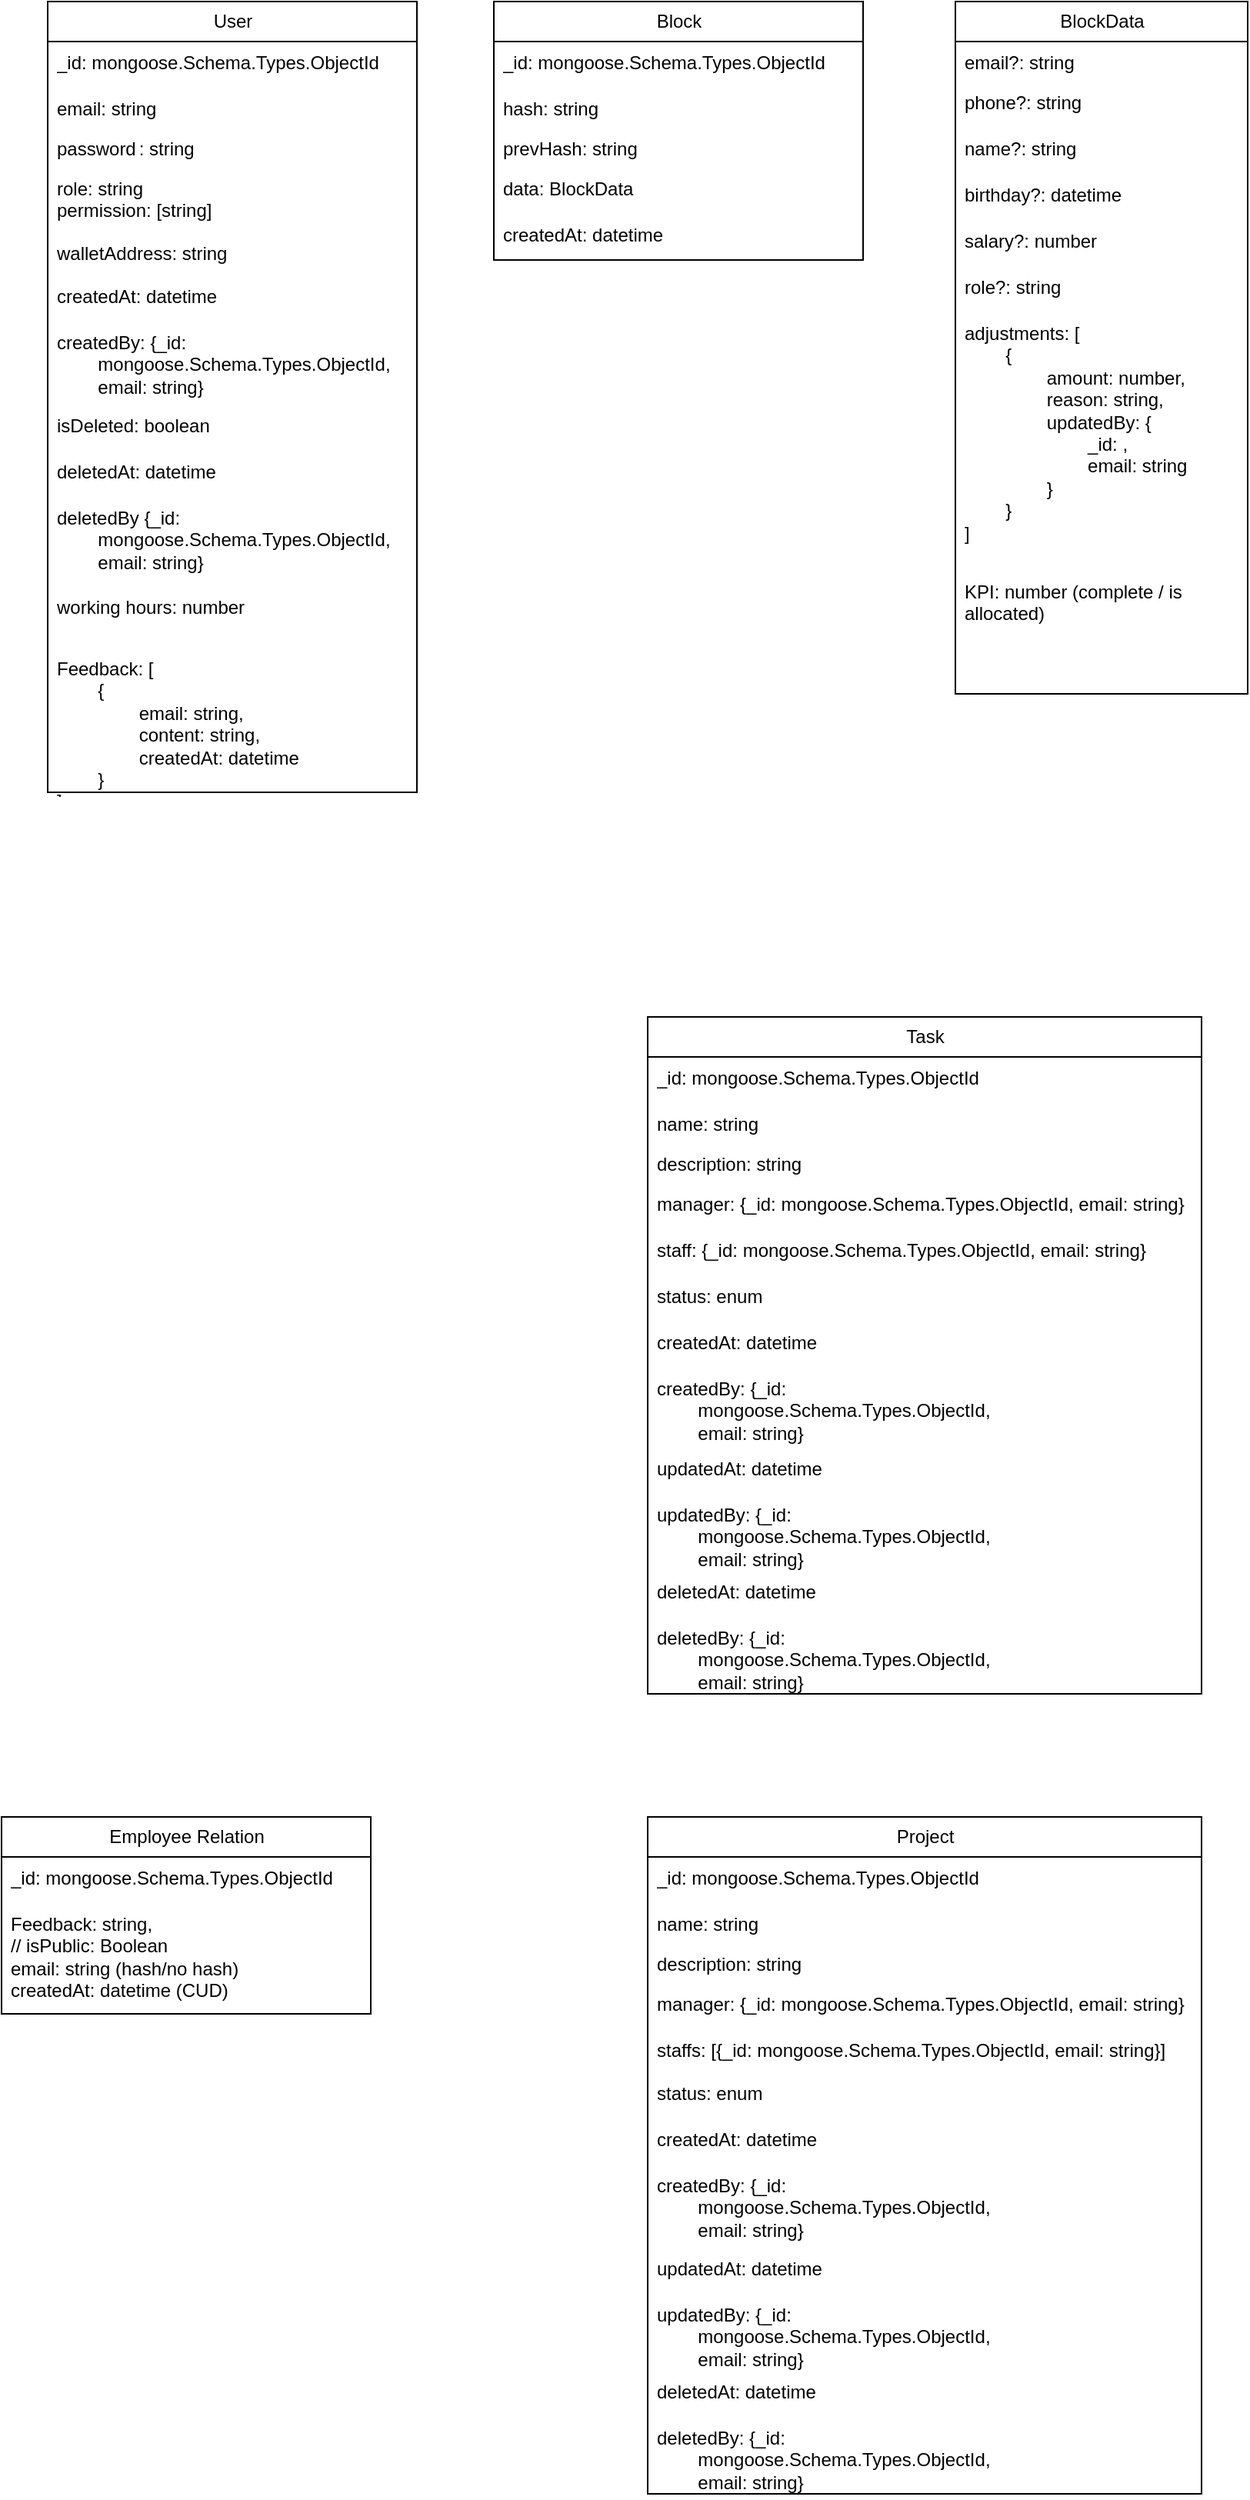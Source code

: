 <mxfile version="26.1.0">
  <diagram name="Trang-1" id="6lRMdNZCeuYs8_WIxGct">
    <mxGraphModel dx="435" dy="250" grid="1" gridSize="10" guides="1" tooltips="1" connect="1" arrows="1" fold="1" page="1" pageScale="1" pageWidth="827" pageHeight="1169" math="0" shadow="0">
      <root>
        <mxCell id="0" />
        <mxCell id="1" parent="0" />
        <mxCell id="edtFd7OV8kf5VaEeZKkt-4" value="User" style="swimlane;fontStyle=0;childLayout=stackLayout;horizontal=1;startSize=26;fillColor=none;horizontalStack=0;resizeParent=1;resizeParentMax=0;resizeLast=0;collapsible=1;marginBottom=0;html=1;" parent="1" vertex="1">
          <mxGeometry x="50" y="40" width="240" height="514" as="geometry" />
        </mxCell>
        <mxCell id="edtFd7OV8kf5VaEeZKkt-49" value="_id: mongoose.Schema.Types.ObjectId" style="text;strokeColor=none;fillColor=none;spacingLeft=4;spacingRight=4;overflow=hidden;rotatable=0;points=[[0,0.5],[1,0.5]];portConstraint=eastwest;fontSize=12;whiteSpace=wrap;html=1;" parent="edtFd7OV8kf5VaEeZKkt-4" vertex="1">
          <mxGeometry y="26" width="240" height="30" as="geometry" />
        </mxCell>
        <mxCell id="edtFd7OV8kf5VaEeZKkt-5" value="email: string" style="text;strokeColor=none;fillColor=none;align=left;verticalAlign=top;spacingLeft=4;spacingRight=4;overflow=hidden;rotatable=0;points=[[0,0.5],[1,0.5]];portConstraint=eastwest;whiteSpace=wrap;html=1;" parent="edtFd7OV8kf5VaEeZKkt-4" vertex="1">
          <mxGeometry y="56" width="240" height="26" as="geometry" />
        </mxCell>
        <mxCell id="edtFd7OV8kf5VaEeZKkt-6" value="password&lt;span style=&quot;white-space: pre;&quot;&gt;&#x9;&lt;/span&gt;: string" style="text;strokeColor=none;fillColor=none;align=left;verticalAlign=top;spacingLeft=4;spacingRight=4;overflow=hidden;rotatable=0;points=[[0,0.5],[1,0.5]];portConstraint=eastwest;whiteSpace=wrap;html=1;" parent="edtFd7OV8kf5VaEeZKkt-4" vertex="1">
          <mxGeometry y="82" width="240" height="26" as="geometry" />
        </mxCell>
        <mxCell id="edtFd7OV8kf5VaEeZKkt-47" value="role: string&lt;div&gt;&lt;div&gt;permission: [string]&lt;/div&gt;&lt;/div&gt;" style="text;strokeColor=none;fillColor=none;spacingLeft=4;spacingRight=4;overflow=hidden;rotatable=0;points=[[0,0.5],[1,0.5]];portConstraint=eastwest;fontSize=12;whiteSpace=wrap;html=1;" parent="edtFd7OV8kf5VaEeZKkt-4" vertex="1">
          <mxGeometry y="108" width="240" height="42" as="geometry" />
        </mxCell>
        <mxCell id="edtFd7OV8kf5VaEeZKkt-7" value="walletAddress: string" style="text;strokeColor=none;fillColor=none;align=left;verticalAlign=top;spacingLeft=4;spacingRight=4;overflow=hidden;rotatable=0;points=[[0,0.5],[1,0.5]];portConstraint=eastwest;whiteSpace=wrap;html=1;" parent="edtFd7OV8kf5VaEeZKkt-4" vertex="1">
          <mxGeometry y="150" width="240" height="28" as="geometry" />
        </mxCell>
        <mxCell id="edtFd7OV8kf5VaEeZKkt-14" value="createdAt: datetime" style="text;strokeColor=none;fillColor=none;spacingLeft=4;spacingRight=4;overflow=hidden;rotatable=0;points=[[0,0.5],[1,0.5]];portConstraint=eastwest;fontSize=12;whiteSpace=wrap;html=1;" parent="edtFd7OV8kf5VaEeZKkt-4" vertex="1">
          <mxGeometry y="178" width="240" height="30" as="geometry" />
        </mxCell>
        <mxCell id="edtFd7OV8kf5VaEeZKkt-15" value="createdBy: {_id: &lt;span style=&quot;white-space: pre;&quot;&gt;&#x9;&lt;/span&gt;mongoose.Schema.Types.ObjectId,&lt;div&gt;&lt;span style=&quot;white-space: pre;&quot;&gt;&#x9;&lt;/span&gt;email: string}&lt;/div&gt;" style="text;strokeColor=none;fillColor=none;spacingLeft=4;spacingRight=4;overflow=hidden;rotatable=0;points=[[0,0.5],[1,0.5]];portConstraint=eastwest;fontSize=12;whiteSpace=wrap;html=1;" parent="edtFd7OV8kf5VaEeZKkt-4" vertex="1">
          <mxGeometry y="208" width="240" height="54" as="geometry" />
        </mxCell>
        <mxCell id="edtFd7OV8kf5VaEeZKkt-61" value="isDeleted: boolean" style="text;strokeColor=none;fillColor=none;spacingLeft=4;spacingRight=4;overflow=hidden;rotatable=0;points=[[0,0.5],[1,0.5]];portConstraint=eastwest;fontSize=12;whiteSpace=wrap;html=1;" parent="edtFd7OV8kf5VaEeZKkt-4" vertex="1">
          <mxGeometry y="262" width="240" height="30" as="geometry" />
        </mxCell>
        <mxCell id="edtFd7OV8kf5VaEeZKkt-17" value="deletedAt: datetime" style="text;strokeColor=none;fillColor=none;spacingLeft=4;spacingRight=4;overflow=hidden;rotatable=0;points=[[0,0.5],[1,0.5]];portConstraint=eastwest;fontSize=12;whiteSpace=wrap;html=1;" parent="edtFd7OV8kf5VaEeZKkt-4" vertex="1">
          <mxGeometry y="292" width="240" height="30" as="geometry" />
        </mxCell>
        <mxCell id="edtFd7OV8kf5VaEeZKkt-16" value="deletedBy {_id:&lt;div&gt;&lt;span style=&quot;white-space: pre;&quot;&gt;&#x9;&lt;/span&gt;mongoose.Schema.Types.ObjectId,&lt;div&gt;&lt;span style=&quot;white-space: pre;&quot;&gt;&#x9;&lt;/span&gt;email: string}&lt;/div&gt;&lt;/div&gt;&lt;div&gt;&lt;br&gt;&lt;/div&gt;&lt;div&gt;working hours: number&lt;br&gt;&lt;br&gt;&lt;/div&gt;&lt;div&gt;&lt;br&gt;&lt;/div&gt;" style="text;strokeColor=none;fillColor=none;spacingLeft=4;spacingRight=4;overflow=hidden;rotatable=0;points=[[0,0.5],[1,0.5]];portConstraint=eastwest;fontSize=12;whiteSpace=wrap;html=1;" parent="edtFd7OV8kf5VaEeZKkt-4" vertex="1">
          <mxGeometry y="322" width="240" height="98" as="geometry" />
        </mxCell>
        <mxCell id="hpcjHhujDGf5BCyLf7xm-4" value="Feedback: [&lt;div&gt;&lt;span style=&quot;white-space: pre;&quot;&gt;&#x9;&lt;/span&gt;{&lt;br&gt;&lt;div&gt;&lt;span style=&quot;white-space: pre;&quot;&gt;&#x9;&lt;span style=&quot;white-space: pre;&quot;&gt;&#x9;&lt;/span&gt;&lt;/span&gt;email: string,&lt;br&gt;&lt;/div&gt;&lt;div&gt;&lt;span style=&quot;white-space: pre;&quot;&gt;&#x9;&lt;span style=&quot;white-space: pre;&quot;&gt;&#x9;&lt;/span&gt;&lt;/span&gt;content: string,&lt;br&gt;&lt;/div&gt;&lt;div&gt;&lt;span style=&quot;white-space: pre;&quot;&gt;&#x9;&lt;span style=&quot;white-space: pre;&quot;&gt;&#x9;&lt;/span&gt;&lt;/span&gt;createdAt: datetime&lt;br&gt;&lt;/div&gt;&lt;div&gt;&lt;span style=&quot;white-space: pre;&quot;&gt;&#x9;&lt;/span&gt;}&lt;br&gt;&lt;/div&gt;&lt;div&gt;]&lt;/div&gt;&lt;/div&gt;" style="text;strokeColor=none;fillColor=none;align=left;verticalAlign=top;spacingLeft=4;spacingRight=4;overflow=hidden;rotatable=0;points=[[0,0.5],[1,0.5]];portConstraint=eastwest;whiteSpace=wrap;html=1;" parent="edtFd7OV8kf5VaEeZKkt-4" vertex="1">
          <mxGeometry y="420" width="240" height="94" as="geometry" />
        </mxCell>
        <mxCell id="edtFd7OV8kf5VaEeZKkt-23" value="Block" style="swimlane;fontStyle=0;childLayout=stackLayout;horizontal=1;startSize=26;fillColor=none;horizontalStack=0;resizeParent=1;resizeParentMax=0;resizeLast=0;collapsible=1;marginBottom=0;html=1;" parent="1" vertex="1">
          <mxGeometry x="340" y="40" width="240" height="168" as="geometry" />
        </mxCell>
        <mxCell id="edtFd7OV8kf5VaEeZKkt-50" value="_id: mongoose.Schema.Types.ObjectId" style="text;strokeColor=none;fillColor=none;spacingLeft=4;spacingRight=4;overflow=hidden;rotatable=0;points=[[0,0.5],[1,0.5]];portConstraint=eastwest;fontSize=12;whiteSpace=wrap;html=1;" parent="edtFd7OV8kf5VaEeZKkt-23" vertex="1">
          <mxGeometry y="26" width="240" height="30" as="geometry" />
        </mxCell>
        <mxCell id="edtFd7OV8kf5VaEeZKkt-24" value="hash: string" style="text;strokeColor=none;fillColor=none;align=left;verticalAlign=top;spacingLeft=4;spacingRight=4;overflow=hidden;rotatable=0;points=[[0,0.5],[1,0.5]];portConstraint=eastwest;whiteSpace=wrap;html=1;" parent="edtFd7OV8kf5VaEeZKkt-23" vertex="1">
          <mxGeometry y="56" width="240" height="26" as="geometry" />
        </mxCell>
        <mxCell id="edtFd7OV8kf5VaEeZKkt-25" value="prevHash: string" style="text;strokeColor=none;fillColor=none;align=left;verticalAlign=top;spacingLeft=4;spacingRight=4;overflow=hidden;rotatable=0;points=[[0,0.5],[1,0.5]];portConstraint=eastwest;whiteSpace=wrap;html=1;" parent="edtFd7OV8kf5VaEeZKkt-23" vertex="1">
          <mxGeometry y="82" width="240" height="26" as="geometry" />
        </mxCell>
        <mxCell id="edtFd7OV8kf5VaEeZKkt-27" value="data: BlockData" style="text;strokeColor=none;fillColor=none;spacingLeft=4;spacingRight=4;overflow=hidden;rotatable=0;points=[[0,0.5],[1,0.5]];portConstraint=eastwest;fontSize=12;whiteSpace=wrap;html=1;" parent="edtFd7OV8kf5VaEeZKkt-23" vertex="1">
          <mxGeometry y="108" width="240" height="30" as="geometry" />
        </mxCell>
        <mxCell id="edtFd7OV8kf5VaEeZKkt-28" value="createdAt: datetime" style="text;strokeColor=none;fillColor=none;spacingLeft=4;spacingRight=4;overflow=hidden;rotatable=0;points=[[0,0.5],[1,0.5]];portConstraint=eastwest;fontSize=12;whiteSpace=wrap;html=1;" parent="edtFd7OV8kf5VaEeZKkt-23" vertex="1">
          <mxGeometry y="138" width="240" height="30" as="geometry" />
        </mxCell>
        <mxCell id="edtFd7OV8kf5VaEeZKkt-33" value="BlockData" style="swimlane;fontStyle=0;childLayout=stackLayout;horizontal=1;startSize=26;fillColor=none;horizontalStack=0;resizeParent=1;resizeParentMax=0;resizeLast=0;collapsible=1;marginBottom=0;html=1;" parent="1" vertex="1">
          <mxGeometry x="640" y="40" width="190" height="450" as="geometry" />
        </mxCell>
        <mxCell id="edtFd7OV8kf5VaEeZKkt-34" value="email?: string" style="text;strokeColor=none;fillColor=none;align=left;verticalAlign=top;spacingLeft=4;spacingRight=4;overflow=hidden;rotatable=0;points=[[0,0.5],[1,0.5]];portConstraint=eastwest;whiteSpace=wrap;html=1;" parent="edtFd7OV8kf5VaEeZKkt-33" vertex="1">
          <mxGeometry y="26" width="190" height="26" as="geometry" />
        </mxCell>
        <mxCell id="edtFd7OV8kf5VaEeZKkt-48" value="phone?: string" style="text;strokeColor=none;fillColor=none;spacingLeft=4;spacingRight=4;overflow=hidden;rotatable=0;points=[[0,0.5],[1,0.5]];portConstraint=eastwest;fontSize=12;whiteSpace=wrap;html=1;" parent="edtFd7OV8kf5VaEeZKkt-33" vertex="1">
          <mxGeometry y="52" width="190" height="30" as="geometry" />
        </mxCell>
        <mxCell id="edtFd7OV8kf5VaEeZKkt-43" value="name?: string" style="text;strokeColor=none;fillColor=none;spacingLeft=4;spacingRight=4;overflow=hidden;rotatable=0;points=[[0,0.5],[1,0.5]];portConstraint=eastwest;fontSize=12;whiteSpace=wrap;html=1;" parent="edtFd7OV8kf5VaEeZKkt-33" vertex="1">
          <mxGeometry y="82" width="190" height="30" as="geometry" />
        </mxCell>
        <mxCell id="edtFd7OV8kf5VaEeZKkt-45" value="birthday?: datetime" style="text;strokeColor=none;fillColor=none;spacingLeft=4;spacingRight=4;overflow=hidden;rotatable=0;points=[[0,0.5],[1,0.5]];portConstraint=eastwest;fontSize=12;whiteSpace=wrap;html=1;" parent="edtFd7OV8kf5VaEeZKkt-33" vertex="1">
          <mxGeometry y="112" width="190" height="30" as="geometry" />
        </mxCell>
        <mxCell id="edtFd7OV8kf5VaEeZKkt-46" value="salary?: number" style="text;strokeColor=none;fillColor=none;spacingLeft=4;spacingRight=4;overflow=hidden;rotatable=0;points=[[0,0.5],[1,0.5]];portConstraint=eastwest;fontSize=12;whiteSpace=wrap;html=1;" parent="edtFd7OV8kf5VaEeZKkt-33" vertex="1">
          <mxGeometry y="142" width="190" height="30" as="geometry" />
        </mxCell>
        <mxCell id="edtFd7OV8kf5VaEeZKkt-44" value="role?: string" style="text;strokeColor=none;fillColor=none;spacingLeft=4;spacingRight=4;overflow=hidden;rotatable=0;points=[[0,0.5],[1,0.5]];portConstraint=eastwest;fontSize=12;whiteSpace=wrap;html=1;" parent="edtFd7OV8kf5VaEeZKkt-33" vertex="1">
          <mxGeometry y="172" width="190" height="30" as="geometry" />
        </mxCell>
        <mxCell id="vyKMncAaBuGmrBEd7uzb-3" value="&lt;div&gt;&lt;span data-end=&quot;70&quot; data-start=&quot;55&quot;&gt;adjustments: [&lt;/span&gt;&lt;/div&gt;&lt;div&gt;&lt;span data-end=&quot;70&quot; data-start=&quot;55&quot;&gt;&lt;span style=&quot;white-space: pre;&quot;&gt;&#x9;&lt;/span&gt;{&lt;/span&gt;&lt;/div&gt;&lt;div&gt;&lt;span data-end=&quot;70&quot; data-start=&quot;55&quot;&gt;&lt;span style=&quot;white-space: pre;&quot;&gt;&#x9;&lt;span style=&quot;white-space: pre;&quot;&gt;&#x9;&lt;/span&gt;&lt;/span&gt;amount: number,&lt;br&gt;&lt;/span&gt;&lt;/div&gt;&lt;div&gt;&lt;span data-end=&quot;70&quot; data-start=&quot;55&quot;&gt;&lt;span style=&quot;white-space: pre;&quot;&gt;&#x9;&lt;span style=&quot;white-space: pre;&quot;&gt;&#x9;&lt;/span&gt;&lt;/span&gt;reason: string,&lt;br&gt;&lt;/span&gt;&lt;/div&gt;&lt;div&gt;&lt;span data-end=&quot;70&quot; data-start=&quot;55&quot;&gt;&lt;span style=&quot;white-space: pre;&quot;&gt;&#x9;&lt;span style=&quot;white-space: pre;&quot;&gt;&#x9;&lt;/span&gt;&lt;/span&gt;updatedBy:&amp;nbsp;&lt;/span&gt;&lt;span style=&quot;background-color: transparent; color: light-dark(rgb(0, 0, 0), rgb(255, 255, 255));&quot;&gt;{&lt;/span&gt;&lt;/div&gt;&lt;div&gt;&lt;span data-end=&quot;70&quot; data-start=&quot;55&quot;&gt;&lt;span style=&quot;white-space: pre;&quot;&gt;&#x9;&lt;/span&gt;&lt;span style=&quot;white-space: pre;&quot;&gt;&#x9;&lt;span style=&quot;white-space: pre;&quot;&gt;&#x9;&lt;/span&gt;&lt;/span&gt;_id: ,&lt;br&gt;&lt;/span&gt;&lt;/div&gt;&lt;div&gt;&lt;span data-end=&quot;70&quot; data-start=&quot;55&quot;&gt;&lt;span style=&quot;white-space: pre;&quot;&gt;&#x9;&lt;/span&gt;&lt;span style=&quot;white-space: pre;&quot;&gt;&#x9;&lt;span style=&quot;white-space: pre;&quot;&gt;&#x9;&lt;/span&gt;&lt;/span&gt;email: string&lt;/span&gt;&lt;/div&gt;&lt;div&gt;&lt;span data-end=&quot;70&quot; data-start=&quot;55&quot;&gt;&lt;span style=&quot;white-space: pre;&quot;&gt;&#x9;&lt;span style=&quot;white-space: pre;&quot;&gt;&#x9;&lt;/span&gt;&lt;/span&gt;}&lt;/span&gt;&lt;/div&gt;&lt;div&gt;&lt;span data-end=&quot;70&quot; data-start=&quot;55&quot;&gt;&lt;span style=&quot;white-space: pre;&quot;&gt;&#x9;&lt;/span&gt;}&lt;br&gt;&lt;/span&gt;&lt;/div&gt;&lt;div&gt;]&lt;/div&gt;" style="text;strokeColor=none;fillColor=none;align=left;verticalAlign=top;spacingLeft=4;spacingRight=4;overflow=hidden;rotatable=0;points=[[0,0.5],[1,0.5]];portConstraint=eastwest;whiteSpace=wrap;html=1;" parent="edtFd7OV8kf5VaEeZKkt-33" vertex="1">
          <mxGeometry y="202" width="190" height="168" as="geometry" />
        </mxCell>
        <mxCell id="vyKMncAaBuGmrBEd7uzb-4" value="KPI: number (complete / is allocated)" style="text;strokeColor=none;fillColor=none;align=left;verticalAlign=top;spacingLeft=4;spacingRight=4;overflow=hidden;rotatable=0;points=[[0,0.5],[1,0.5]];portConstraint=eastwest;whiteSpace=wrap;html=1;" parent="edtFd7OV8kf5VaEeZKkt-33" vertex="1">
          <mxGeometry y="370" width="190" height="80" as="geometry" />
        </mxCell>
        <mxCell id="edtFd7OV8kf5VaEeZKkt-51" value="Project" style="swimlane;fontStyle=0;childLayout=stackLayout;horizontal=1;startSize=26;fillColor=none;horizontalStack=0;resizeParent=1;resizeParentMax=0;resizeLast=0;collapsible=1;marginBottom=0;html=1;" parent="1" vertex="1">
          <mxGeometry x="440" y="1220" width="360" height="440" as="geometry" />
        </mxCell>
        <mxCell id="edtFd7OV8kf5VaEeZKkt-52" value="_id: mongoose.Schema.Types.ObjectId" style="text;strokeColor=none;fillColor=none;spacingLeft=4;spacingRight=4;overflow=hidden;rotatable=0;points=[[0,0.5],[1,0.5]];portConstraint=eastwest;fontSize=12;whiteSpace=wrap;html=1;" parent="edtFd7OV8kf5VaEeZKkt-51" vertex="1">
          <mxGeometry y="26" width="360" height="30" as="geometry" />
        </mxCell>
        <mxCell id="edtFd7OV8kf5VaEeZKkt-53" value="name: string" style="text;strokeColor=none;fillColor=none;align=left;verticalAlign=top;spacingLeft=4;spacingRight=4;overflow=hidden;rotatable=0;points=[[0,0.5],[1,0.5]];portConstraint=eastwest;whiteSpace=wrap;html=1;" parent="edtFd7OV8kf5VaEeZKkt-51" vertex="1">
          <mxGeometry y="56" width="360" height="26" as="geometry" />
        </mxCell>
        <mxCell id="edtFd7OV8kf5VaEeZKkt-54" value="description: string" style="text;strokeColor=none;fillColor=none;align=left;verticalAlign=top;spacingLeft=4;spacingRight=4;overflow=hidden;rotatable=0;points=[[0,0.5],[1,0.5]];portConstraint=eastwest;whiteSpace=wrap;html=1;" parent="edtFd7OV8kf5VaEeZKkt-51" vertex="1">
          <mxGeometry y="82" width="360" height="26" as="geometry" />
        </mxCell>
        <mxCell id="edtFd7OV8kf5VaEeZKkt-55" value="manager: {_id: mongoose.Schema.Types.ObjectId, email: string&lt;span style=&quot;background-color: transparent; color: light-dark(rgb(0, 0, 0), rgb(255, 255, 255));&quot;&gt;}&lt;/span&gt;" style="text;strokeColor=none;fillColor=none;spacingLeft=4;spacingRight=4;overflow=hidden;rotatable=0;points=[[0,0.5],[1,0.5]];portConstraint=eastwest;fontSize=12;whiteSpace=wrap;html=1;" parent="edtFd7OV8kf5VaEeZKkt-51" vertex="1">
          <mxGeometry y="108" width="360" height="30" as="geometry" />
        </mxCell>
        <mxCell id="edtFd7OV8kf5VaEeZKkt-56" value="staffs: [{_id: mongoose.Schema.Types.ObjectId, email: string&lt;span style=&quot;color: light-dark(rgb(0, 0, 0), rgb(255, 255, 255)); background-color: transparent;&quot;&gt;}]&lt;/span&gt;" style="text;strokeColor=none;fillColor=none;align=left;verticalAlign=top;spacingLeft=4;spacingRight=4;overflow=hidden;rotatable=0;points=[[0,0.5],[1,0.5]];portConstraint=eastwest;whiteSpace=wrap;html=1;" parent="edtFd7OV8kf5VaEeZKkt-51" vertex="1">
          <mxGeometry y="138" width="360" height="28" as="geometry" />
        </mxCell>
        <mxCell id="edtFd7OV8kf5VaEeZKkt-72" value="status: enum" style="text;strokeColor=none;fillColor=none;spacingLeft=4;spacingRight=4;overflow=hidden;rotatable=0;points=[[0,0.5],[1,0.5]];portConstraint=eastwest;fontSize=12;whiteSpace=wrap;html=1;" parent="edtFd7OV8kf5VaEeZKkt-51" vertex="1">
          <mxGeometry y="166" width="360" height="30" as="geometry" />
        </mxCell>
        <mxCell id="edtFd7OV8kf5VaEeZKkt-57" value="createdAt: datetime" style="text;strokeColor=none;fillColor=none;spacingLeft=4;spacingRight=4;overflow=hidden;rotatable=0;points=[[0,0.5],[1,0.5]];portConstraint=eastwest;fontSize=12;whiteSpace=wrap;html=1;" parent="edtFd7OV8kf5VaEeZKkt-51" vertex="1">
          <mxGeometry y="196" width="360" height="30" as="geometry" />
        </mxCell>
        <mxCell id="edtFd7OV8kf5VaEeZKkt-58" value="createdBy: {_id:&lt;div&gt;&lt;span style=&quot;white-space: pre;&quot;&gt;&#x9;&lt;/span&gt;mongoose.Schema.Types.ObjectId,&lt;div&gt;&lt;span style=&quot;white-space: pre;&quot;&gt;&#x9;&lt;/span&gt;email: string}&lt;/div&gt;&lt;/div&gt;" style="text;strokeColor=none;fillColor=none;spacingLeft=4;spacingRight=4;overflow=hidden;rotatable=0;points=[[0,0.5],[1,0.5]];portConstraint=eastwest;fontSize=12;whiteSpace=wrap;html=1;" parent="edtFd7OV8kf5VaEeZKkt-51" vertex="1">
          <mxGeometry y="226" width="360" height="54" as="geometry" />
        </mxCell>
        <mxCell id="edtFd7OV8kf5VaEeZKkt-76" value="updatedAt: datetime" style="text;strokeColor=none;fillColor=none;spacingLeft=4;spacingRight=4;overflow=hidden;rotatable=0;points=[[0,0.5],[1,0.5]];portConstraint=eastwest;fontSize=12;whiteSpace=wrap;html=1;" parent="edtFd7OV8kf5VaEeZKkt-51" vertex="1">
          <mxGeometry y="280" width="360" height="30" as="geometry" />
        </mxCell>
        <mxCell id="edtFd7OV8kf5VaEeZKkt-75" value="updatedBy: {_id:&lt;div&gt;&lt;span style=&quot;white-space: pre;&quot;&gt;&#x9;&lt;/span&gt;mongoose.Schema.Types.ObjectId,&lt;div&gt;&lt;span style=&quot;white-space: pre;&quot;&gt;&#x9;&lt;/span&gt;email: string}&lt;/div&gt;&lt;/div&gt;" style="text;strokeColor=none;fillColor=none;spacingLeft=4;spacingRight=4;overflow=hidden;rotatable=0;points=[[0,0.5],[1,0.5]];portConstraint=eastwest;fontSize=12;whiteSpace=wrap;html=1;" parent="edtFd7OV8kf5VaEeZKkt-51" vertex="1">
          <mxGeometry y="310" width="360" height="50" as="geometry" />
        </mxCell>
        <mxCell id="edtFd7OV8kf5VaEeZKkt-59" value="deletedAt: datetime" style="text;strokeColor=none;fillColor=none;spacingLeft=4;spacingRight=4;overflow=hidden;rotatable=0;points=[[0,0.5],[1,0.5]];portConstraint=eastwest;fontSize=12;whiteSpace=wrap;html=1;" parent="edtFd7OV8kf5VaEeZKkt-51" vertex="1">
          <mxGeometry y="360" width="360" height="30" as="geometry" />
        </mxCell>
        <mxCell id="edtFd7OV8kf5VaEeZKkt-60" value="deletedBy: {_id:&lt;div&gt;&lt;span style=&quot;white-space: pre;&quot;&gt;&#x9;&lt;/span&gt;mongoose.Schema.Types.ObjectId,&lt;div&gt;&lt;span style=&quot;white-space: pre;&quot;&gt;&#x9;&lt;/span&gt;email: string}&lt;/div&gt;&lt;/div&gt;" style="text;strokeColor=none;fillColor=none;spacingLeft=4;spacingRight=4;overflow=hidden;rotatable=0;points=[[0,0.5],[1,0.5]];portConstraint=eastwest;fontSize=12;whiteSpace=wrap;html=1;" parent="edtFd7OV8kf5VaEeZKkt-51" vertex="1">
          <mxGeometry y="390" width="360" height="50" as="geometry" />
        </mxCell>
        <mxCell id="edtFd7OV8kf5VaEeZKkt-62" value="Task" style="swimlane;fontStyle=0;childLayout=stackLayout;horizontal=1;startSize=26;fillColor=none;horizontalStack=0;resizeParent=1;resizeParentMax=0;resizeLast=0;collapsible=1;marginBottom=0;html=1;" parent="1" vertex="1">
          <mxGeometry x="440" y="700" width="360" height="440" as="geometry" />
        </mxCell>
        <mxCell id="edtFd7OV8kf5VaEeZKkt-63" value="_id: mongoose.Schema.Types.ObjectId" style="text;strokeColor=none;fillColor=none;spacingLeft=4;spacingRight=4;overflow=hidden;rotatable=0;points=[[0,0.5],[1,0.5]];portConstraint=eastwest;fontSize=12;whiteSpace=wrap;html=1;" parent="edtFd7OV8kf5VaEeZKkt-62" vertex="1">
          <mxGeometry y="26" width="360" height="30" as="geometry" />
        </mxCell>
        <mxCell id="edtFd7OV8kf5VaEeZKkt-64" value="name: string" style="text;strokeColor=none;fillColor=none;align=left;verticalAlign=top;spacingLeft=4;spacingRight=4;overflow=hidden;rotatable=0;points=[[0,0.5],[1,0.5]];portConstraint=eastwest;whiteSpace=wrap;html=1;" parent="edtFd7OV8kf5VaEeZKkt-62" vertex="1">
          <mxGeometry y="56" width="360" height="26" as="geometry" />
        </mxCell>
        <mxCell id="edtFd7OV8kf5VaEeZKkt-65" value="description: string" style="text;strokeColor=none;fillColor=none;align=left;verticalAlign=top;spacingLeft=4;spacingRight=4;overflow=hidden;rotatable=0;points=[[0,0.5],[1,0.5]];portConstraint=eastwest;whiteSpace=wrap;html=1;" parent="edtFd7OV8kf5VaEeZKkt-62" vertex="1">
          <mxGeometry y="82" width="360" height="26" as="geometry" />
        </mxCell>
        <mxCell id="edtFd7OV8kf5VaEeZKkt-66" value="manager: {_id: mongoose.Schema.Types.ObjectId, email: string&lt;span style=&quot;background-color: transparent; color: light-dark(rgb(0, 0, 0), rgb(255, 255, 255));&quot;&gt;}&lt;/span&gt;" style="text;strokeColor=none;fillColor=none;spacingLeft=4;spacingRight=4;overflow=hidden;rotatable=0;points=[[0,0.5],[1,0.5]];portConstraint=eastwest;fontSize=12;whiteSpace=wrap;html=1;" parent="edtFd7OV8kf5VaEeZKkt-62" vertex="1">
          <mxGeometry y="108" width="360" height="30" as="geometry" />
        </mxCell>
        <mxCell id="edtFd7OV8kf5VaEeZKkt-74" value="staff: {_id: mongoose.Schema.Types.ObjectId, email: string&lt;span style=&quot;color: light-dark(rgb(0, 0, 0), rgb(255, 255, 255)); background-color: transparent;&quot;&gt;}&lt;/span&gt;" style="text;strokeColor=none;fillColor=none;spacingLeft=4;spacingRight=4;overflow=hidden;rotatable=0;points=[[0,0.5],[1,0.5]];portConstraint=eastwest;fontSize=12;whiteSpace=wrap;html=1;" parent="edtFd7OV8kf5VaEeZKkt-62" vertex="1">
          <mxGeometry y="138" width="360" height="30" as="geometry" />
        </mxCell>
        <mxCell id="edtFd7OV8kf5VaEeZKkt-73" value="status: enum" style="text;strokeColor=none;fillColor=none;spacingLeft=4;spacingRight=4;overflow=hidden;rotatable=0;points=[[0,0.5],[1,0.5]];portConstraint=eastwest;fontSize=12;whiteSpace=wrap;html=1;" parent="edtFd7OV8kf5VaEeZKkt-62" vertex="1">
          <mxGeometry y="168" width="360" height="30" as="geometry" />
        </mxCell>
        <mxCell id="edtFd7OV8kf5VaEeZKkt-68" value="createdAt: datetime" style="text;strokeColor=none;fillColor=none;spacingLeft=4;spacingRight=4;overflow=hidden;rotatable=0;points=[[0,0.5],[1,0.5]];portConstraint=eastwest;fontSize=12;whiteSpace=wrap;html=1;" parent="edtFd7OV8kf5VaEeZKkt-62" vertex="1">
          <mxGeometry y="198" width="360" height="30" as="geometry" />
        </mxCell>
        <mxCell id="edtFd7OV8kf5VaEeZKkt-69" value="createdBy: {_id:&lt;div&gt;&lt;span style=&quot;white-space: pre;&quot;&gt;&#x9;&lt;/span&gt;mongoose.Schema.Types.ObjectId,&lt;div&gt;&lt;span style=&quot;white-space: pre;&quot;&gt;&#x9;&lt;/span&gt;email: string}&lt;/div&gt;&lt;/div&gt;&lt;div&gt;&lt;br&gt;&lt;/div&gt;" style="text;strokeColor=none;fillColor=none;spacingLeft=4;spacingRight=4;overflow=hidden;rotatable=0;points=[[0,0.5],[1,0.5]];portConstraint=eastwest;fontSize=12;whiteSpace=wrap;html=1;" parent="edtFd7OV8kf5VaEeZKkt-62" vertex="1">
          <mxGeometry y="228" width="360" height="52" as="geometry" />
        </mxCell>
        <mxCell id="edtFd7OV8kf5VaEeZKkt-78" value="updatedAt: datetime" style="text;strokeColor=none;fillColor=none;spacingLeft=4;spacingRight=4;overflow=hidden;rotatable=0;points=[[0,0.5],[1,0.5]];portConstraint=eastwest;fontSize=12;whiteSpace=wrap;html=1;" parent="edtFd7OV8kf5VaEeZKkt-62" vertex="1">
          <mxGeometry y="280" width="360" height="30" as="geometry" />
        </mxCell>
        <mxCell id="edtFd7OV8kf5VaEeZKkt-77" value="updatedBy: {_id:&lt;div&gt;&lt;span style=&quot;white-space: pre;&quot;&gt;&#x9;&lt;/span&gt;mongoose.Schema.Types.ObjectId,&lt;div&gt;&lt;span style=&quot;white-space: pre;&quot;&gt;&#x9;&lt;/span&gt;email: string}&lt;/div&gt;&lt;/div&gt;" style="text;strokeColor=none;fillColor=none;spacingLeft=4;spacingRight=4;overflow=hidden;rotatable=0;points=[[0,0.5],[1,0.5]];portConstraint=eastwest;fontSize=12;whiteSpace=wrap;html=1;" parent="edtFd7OV8kf5VaEeZKkt-62" vertex="1">
          <mxGeometry y="310" width="360" height="50" as="geometry" />
        </mxCell>
        <mxCell id="edtFd7OV8kf5VaEeZKkt-70" value="deletedAt: datetime" style="text;strokeColor=none;fillColor=none;spacingLeft=4;spacingRight=4;overflow=hidden;rotatable=0;points=[[0,0.5],[1,0.5]];portConstraint=eastwest;fontSize=12;whiteSpace=wrap;html=1;" parent="edtFd7OV8kf5VaEeZKkt-62" vertex="1">
          <mxGeometry y="360" width="360" height="30" as="geometry" />
        </mxCell>
        <mxCell id="edtFd7OV8kf5VaEeZKkt-71" value="deletedBy: {_id:&lt;div&gt;&lt;span style=&quot;white-space: pre;&quot;&gt;&#x9;&lt;/span&gt;mongoose.Schema.Types.ObjectId,&lt;div&gt;&lt;span style=&quot;white-space: pre;&quot;&gt;&#x9;&lt;/span&gt;email: string}&lt;/div&gt;&lt;/div&gt;" style="text;strokeColor=none;fillColor=none;spacingLeft=4;spacingRight=4;overflow=hidden;rotatable=0;points=[[0,0.5],[1,0.5]];portConstraint=eastwest;fontSize=12;whiteSpace=wrap;html=1;" parent="edtFd7OV8kf5VaEeZKkt-62" vertex="1">
          <mxGeometry y="390" width="360" height="50" as="geometry" />
        </mxCell>
        <mxCell id="hpcjHhujDGf5BCyLf7xm-1" value="&lt;div&gt;Employee Relation&lt;/div&gt;" style="swimlane;fontStyle=0;childLayout=stackLayout;horizontal=1;startSize=26;fillColor=none;horizontalStack=0;resizeParent=1;resizeParentMax=0;resizeLast=0;collapsible=1;marginBottom=0;html=1;" parent="1" vertex="1">
          <mxGeometry x="20" y="1220" width="240" height="128" as="geometry" />
        </mxCell>
        <mxCell id="hpcjHhujDGf5BCyLf7xm-2" value="_id: mongoose.Schema.Types.ObjectId" style="text;strokeColor=none;fillColor=none;spacingLeft=4;spacingRight=4;overflow=hidden;rotatable=0;points=[[0,0.5],[1,0.5]];portConstraint=eastwest;fontSize=12;whiteSpace=wrap;html=1;" parent="hpcjHhujDGf5BCyLf7xm-1" vertex="1">
          <mxGeometry y="26" width="240" height="30" as="geometry" />
        </mxCell>
        <mxCell id="hpcjHhujDGf5BCyLf7xm-6" value="&lt;div&gt;Feedback: string,&lt;/div&gt;&lt;div&gt;// isPublic: Boolean&lt;/div&gt;&lt;div&gt;email: string (hash/no hash)&lt;/div&gt;createdAt: datetime (CUD)" style="text;strokeColor=none;fillColor=none;spacingLeft=4;spacingRight=4;overflow=hidden;rotatable=0;points=[[0,0.5],[1,0.5]];portConstraint=eastwest;fontSize=12;whiteSpace=wrap;html=1;" parent="hpcjHhujDGf5BCyLf7xm-1" vertex="1">
          <mxGeometry y="56" width="240" height="72" as="geometry" />
        </mxCell>
      </root>
    </mxGraphModel>
  </diagram>
</mxfile>
